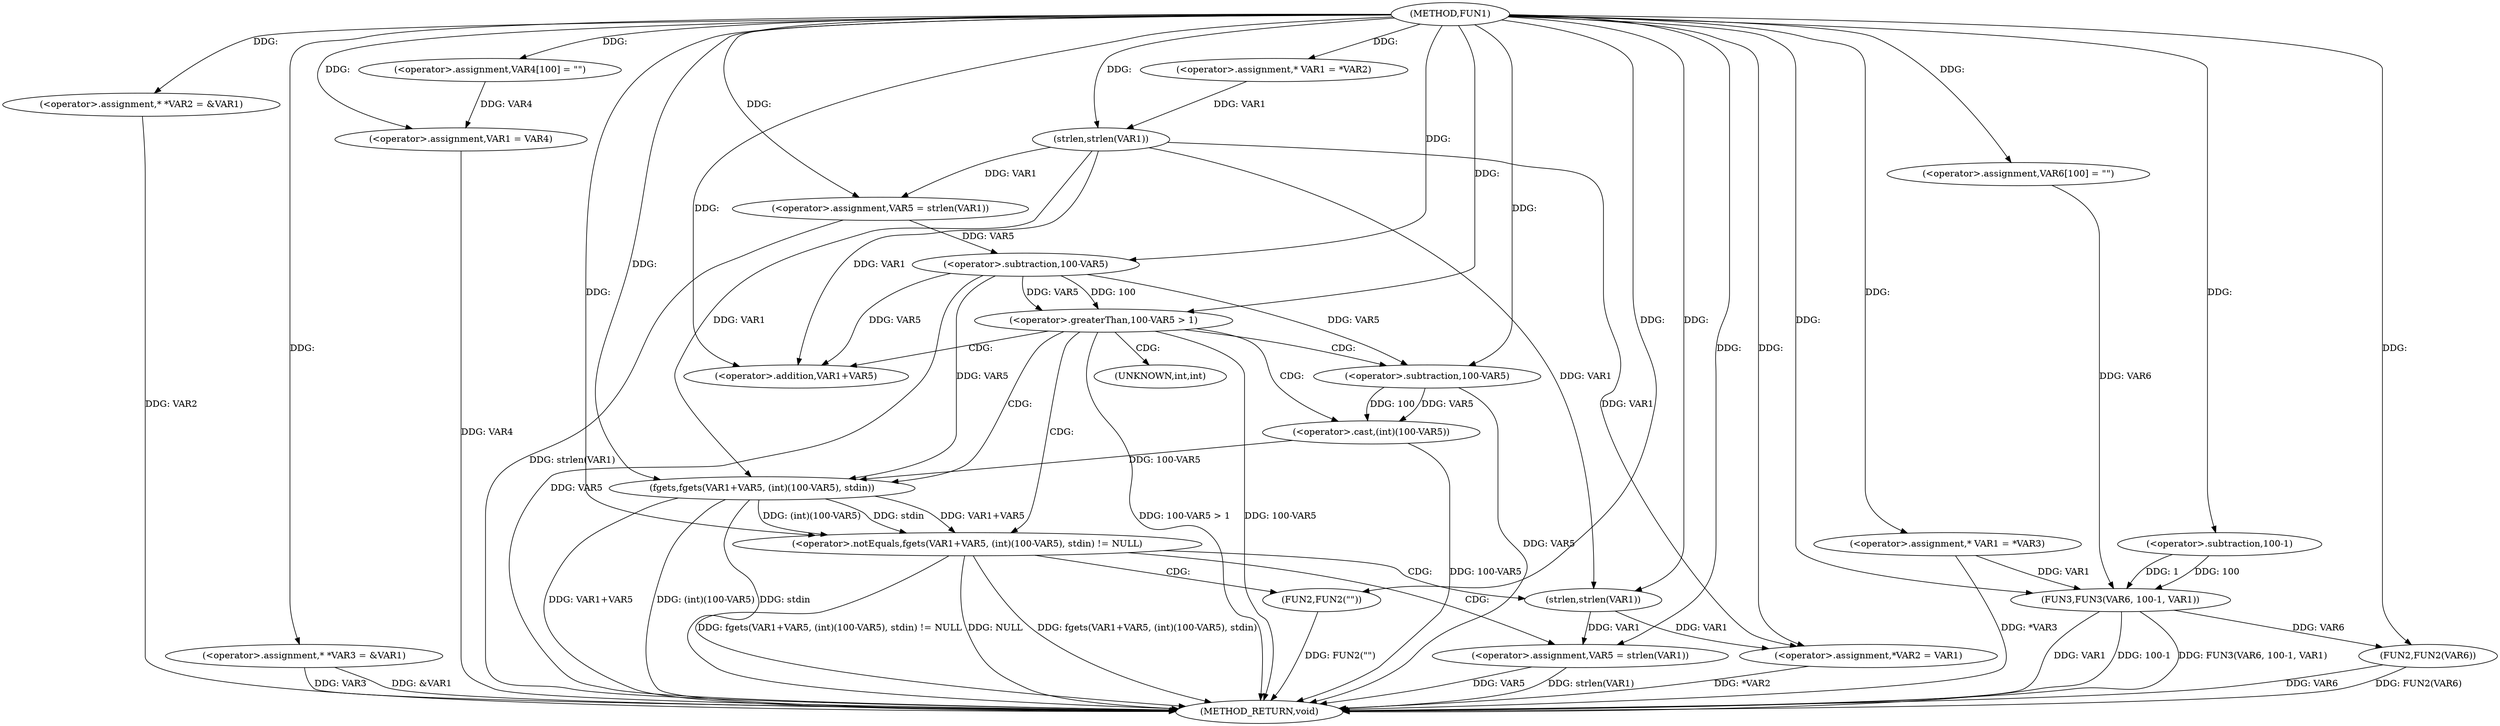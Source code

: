 digraph FUN1 {  
"1000100" [label = "(METHOD,FUN1)" ]
"1000185" [label = "(METHOD_RETURN,void)" ]
"1000104" [label = "(<operator>.assignment,* *VAR2 = &VAR1)" ]
"1000109" [label = "(<operator>.assignment,* *VAR3 = &VAR1)" ]
"1000114" [label = "(<operator>.assignment,VAR4[100] = \"\")" ]
"1000117" [label = "(<operator>.assignment,VAR1 = VAR4)" ]
"1000122" [label = "(<operator>.assignment,* VAR1 = *VAR2)" ]
"1000128" [label = "(<operator>.assignment,VAR5 = strlen(VAR1))" ]
"1000130" [label = "(strlen,strlen(VAR1))" ]
"1000133" [label = "(<operator>.greaterThan,100-VAR5 > 1)" ]
"1000134" [label = "(<operator>.subtraction,100-VAR5)" ]
"1000140" [label = "(<operator>.notEquals,fgets(VAR1+VAR5, (int)(100-VAR5), stdin) != NULL)" ]
"1000141" [label = "(fgets,fgets(VAR1+VAR5, (int)(100-VAR5), stdin))" ]
"1000142" [label = "(<operator>.addition,VAR1+VAR5)" ]
"1000145" [label = "(<operator>.cast,(int)(100-VAR5))" ]
"1000147" [label = "(<operator>.subtraction,100-VAR5)" ]
"1000153" [label = "(<operator>.assignment,VAR5 = strlen(VAR1))" ]
"1000155" [label = "(strlen,strlen(VAR1))" ]
"1000160" [label = "(FUN2,FUN2(\"\"))" ]
"1000162" [label = "(<operator>.assignment,*VAR2 = VAR1)" ]
"1000168" [label = "(<operator>.assignment,* VAR1 = *VAR3)" ]
"1000174" [label = "(<operator>.assignment,VAR6[100] = \"\")" ]
"1000177" [label = "(FUN3,FUN3(VAR6, 100-1, VAR1))" ]
"1000179" [label = "(<operator>.subtraction,100-1)" ]
"1000183" [label = "(FUN2,FUN2(VAR6))" ]
"1000146" [label = "(UNKNOWN,int,int)" ]
  "1000141" -> "1000185"  [ label = "DDG: VAR1+VAR5"] 
  "1000140" -> "1000185"  [ label = "DDG: NULL"] 
  "1000104" -> "1000185"  [ label = "DDG: VAR2"] 
  "1000140" -> "1000185"  [ label = "DDG: fgets(VAR1+VAR5, (int)(100-VAR5), stdin)"] 
  "1000147" -> "1000185"  [ label = "DDG: VAR5"] 
  "1000133" -> "1000185"  [ label = "DDG: 100-VAR5 > 1"] 
  "1000153" -> "1000185"  [ label = "DDG: VAR5"] 
  "1000109" -> "1000185"  [ label = "DDG: VAR3"] 
  "1000117" -> "1000185"  [ label = "DDG: VAR4"] 
  "1000177" -> "1000185"  [ label = "DDG: VAR1"] 
  "1000128" -> "1000185"  [ label = "DDG: strlen(VAR1)"] 
  "1000177" -> "1000185"  [ label = "DDG: 100-1"] 
  "1000160" -> "1000185"  [ label = "DDG: FUN2(\"\")"] 
  "1000140" -> "1000185"  [ label = "DDG: fgets(VAR1+VAR5, (int)(100-VAR5), stdin) != NULL"] 
  "1000183" -> "1000185"  [ label = "DDG: VAR6"] 
  "1000153" -> "1000185"  [ label = "DDG: strlen(VAR1)"] 
  "1000133" -> "1000185"  [ label = "DDG: 100-VAR5"] 
  "1000134" -> "1000185"  [ label = "DDG: VAR5"] 
  "1000141" -> "1000185"  [ label = "DDG: (int)(100-VAR5)"] 
  "1000177" -> "1000185"  [ label = "DDG: FUN3(VAR6, 100-1, VAR1)"] 
  "1000168" -> "1000185"  [ label = "DDG: *VAR3"] 
  "1000141" -> "1000185"  [ label = "DDG: stdin"] 
  "1000162" -> "1000185"  [ label = "DDG: *VAR2"] 
  "1000145" -> "1000185"  [ label = "DDG: 100-VAR5"] 
  "1000109" -> "1000185"  [ label = "DDG: &VAR1"] 
  "1000183" -> "1000185"  [ label = "DDG: FUN2(VAR6)"] 
  "1000100" -> "1000104"  [ label = "DDG: "] 
  "1000100" -> "1000109"  [ label = "DDG: "] 
  "1000100" -> "1000114"  [ label = "DDG: "] 
  "1000114" -> "1000117"  [ label = "DDG: VAR4"] 
  "1000100" -> "1000117"  [ label = "DDG: "] 
  "1000100" -> "1000122"  [ label = "DDG: "] 
  "1000130" -> "1000128"  [ label = "DDG: VAR1"] 
  "1000100" -> "1000128"  [ label = "DDG: "] 
  "1000122" -> "1000130"  [ label = "DDG: VAR1"] 
  "1000100" -> "1000130"  [ label = "DDG: "] 
  "1000134" -> "1000133"  [ label = "DDG: 100"] 
  "1000134" -> "1000133"  [ label = "DDG: VAR5"] 
  "1000100" -> "1000134"  [ label = "DDG: "] 
  "1000128" -> "1000134"  [ label = "DDG: VAR5"] 
  "1000100" -> "1000133"  [ label = "DDG: "] 
  "1000141" -> "1000140"  [ label = "DDG: VAR1+VAR5"] 
  "1000141" -> "1000140"  [ label = "DDG: (int)(100-VAR5)"] 
  "1000141" -> "1000140"  [ label = "DDG: stdin"] 
  "1000130" -> "1000141"  [ label = "DDG: VAR1"] 
  "1000100" -> "1000141"  [ label = "DDG: "] 
  "1000134" -> "1000141"  [ label = "DDG: VAR5"] 
  "1000130" -> "1000142"  [ label = "DDG: VAR1"] 
  "1000100" -> "1000142"  [ label = "DDG: "] 
  "1000134" -> "1000142"  [ label = "DDG: VAR5"] 
  "1000145" -> "1000141"  [ label = "DDG: 100-VAR5"] 
  "1000147" -> "1000145"  [ label = "DDG: 100"] 
  "1000147" -> "1000145"  [ label = "DDG: VAR5"] 
  "1000100" -> "1000147"  [ label = "DDG: "] 
  "1000134" -> "1000147"  [ label = "DDG: VAR5"] 
  "1000100" -> "1000140"  [ label = "DDG: "] 
  "1000155" -> "1000153"  [ label = "DDG: VAR1"] 
  "1000100" -> "1000153"  [ label = "DDG: "] 
  "1000100" -> "1000155"  [ label = "DDG: "] 
  "1000130" -> "1000155"  [ label = "DDG: VAR1"] 
  "1000100" -> "1000160"  [ label = "DDG: "] 
  "1000155" -> "1000162"  [ label = "DDG: VAR1"] 
  "1000130" -> "1000162"  [ label = "DDG: VAR1"] 
  "1000100" -> "1000162"  [ label = "DDG: "] 
  "1000100" -> "1000168"  [ label = "DDG: "] 
  "1000100" -> "1000174"  [ label = "DDG: "] 
  "1000174" -> "1000177"  [ label = "DDG: VAR6"] 
  "1000100" -> "1000177"  [ label = "DDG: "] 
  "1000179" -> "1000177"  [ label = "DDG: 100"] 
  "1000179" -> "1000177"  [ label = "DDG: 1"] 
  "1000100" -> "1000179"  [ label = "DDG: "] 
  "1000168" -> "1000177"  [ label = "DDG: VAR1"] 
  "1000177" -> "1000183"  [ label = "DDG: VAR6"] 
  "1000100" -> "1000183"  [ label = "DDG: "] 
  "1000133" -> "1000142"  [ label = "CDG: "] 
  "1000133" -> "1000141"  [ label = "CDG: "] 
  "1000133" -> "1000147"  [ label = "CDG: "] 
  "1000133" -> "1000145"  [ label = "CDG: "] 
  "1000133" -> "1000146"  [ label = "CDG: "] 
  "1000133" -> "1000140"  [ label = "CDG: "] 
  "1000140" -> "1000155"  [ label = "CDG: "] 
  "1000140" -> "1000160"  [ label = "CDG: "] 
  "1000140" -> "1000153"  [ label = "CDG: "] 
}
